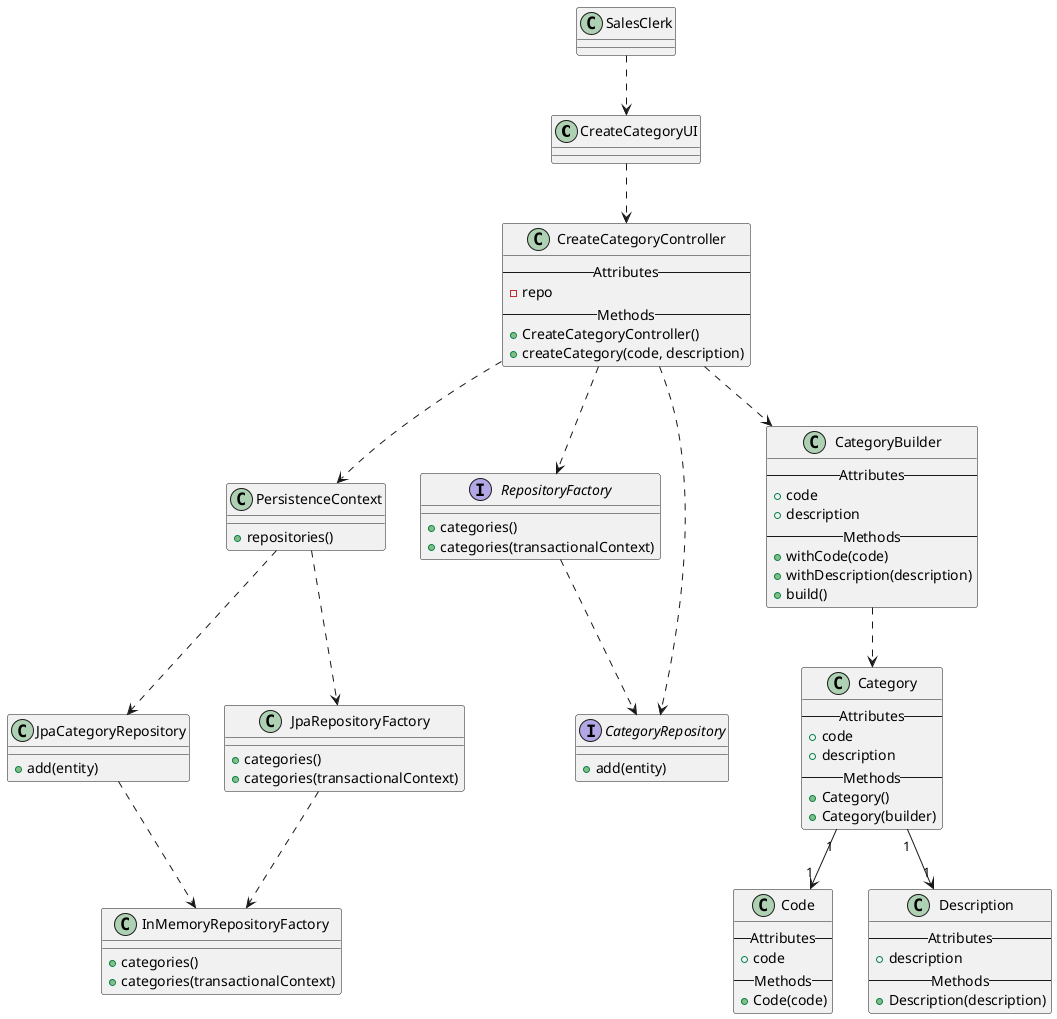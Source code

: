 @startuml
class CreateCategoryUI
class CreateCategoryController
class PersistenceContext
class RepositoryFactory
class CategoryRepository
class Category
class InMemoryRepositoryFactory
class Code
class Description

class CreateCategoryController {
--Attributes--
- repo
--Methods--
+ CreateCategoryController()
+ createCategory(code, description)
}

class PersistenceContext {
+ repositories()
}

class Category {
--Attributes--
+ code
+ description
--Methods--
+ Category()
+ Category(builder)
}

class CategoryBuilder {
--Attributes--
+ code
+ description
--Methods--
+ withCode(code)
+ withDescription(description)
+ build()
}

interface RepositoryFactory {
+ categories()
+ categories(transactionalContext)
}

interface CategoryRepository {
+ add(entity)
}

class JpaCategoryRepository {
+ add(entity)
}

class JpaRepositoryFactory {
+ categories()
+ categories(transactionalContext)
}

class InMemoryRepositoryFactory {
+ categories()
+ categories(transactionalContext)
}

class Code{
--Attributes--
+ code
--Methods--
+ Code(code)
}

class Description{
--Attributes--
+ description
--Methods--
+ Description(description)
}

CreateCategoryUI ..> CreateCategoryController
SalesClerk ..> CreateCategoryUI
CategoryBuilder ..> Category
CreateCategoryController ..> CategoryBuilder
CreateCategoryController ..> PersistenceContext
CreateCategoryController ..> CategoryRepository
CreateCategoryController ..> RepositoryFactory

RepositoryFactory ..> CategoryRepository
PersistenceContext ..> JpaCategoryRepository
PersistenceContext ..> JpaRepositoryFactory
JpaCategoryRepository ..> InMemoryRepositoryFactory
JpaRepositoryFactory ..> InMemoryRepositoryFactory

Category "1" --> "1" Code
Category "1" --> "1" Description
@enduml